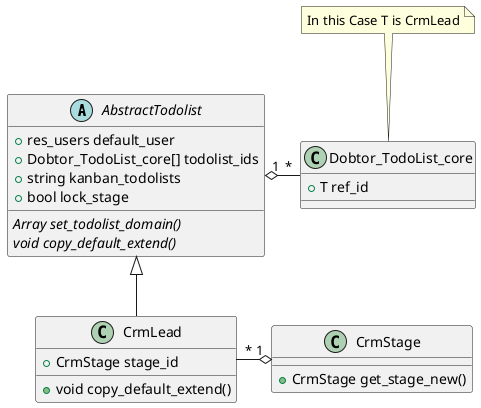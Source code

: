 @startuml
abstract class AbstractTodolist {
    + res_users default_user
    + Dobtor_TodoList_core[] todolist_ids
    + string kanban_todolists
    + bool lock_stage
    {abstract} Array set_todolist_domain()
    {abstract} void copy_default_extend()
}

Class CrmLead {
    + CrmStage stage_id
    + void copy_default_extend()
}

Class Dobtor_TodoList_core {
    + T ref_id
}
note top: In this Case T is CrmLead

Class CrmStage {
    + CrmStage get_stage_new()
}


AbstractTodolist <|-- CrmLead
CrmLead "*" -o "1" CrmStage
AbstractTodolist "1" o- "*" Dobtor_TodoList_core
@enduml